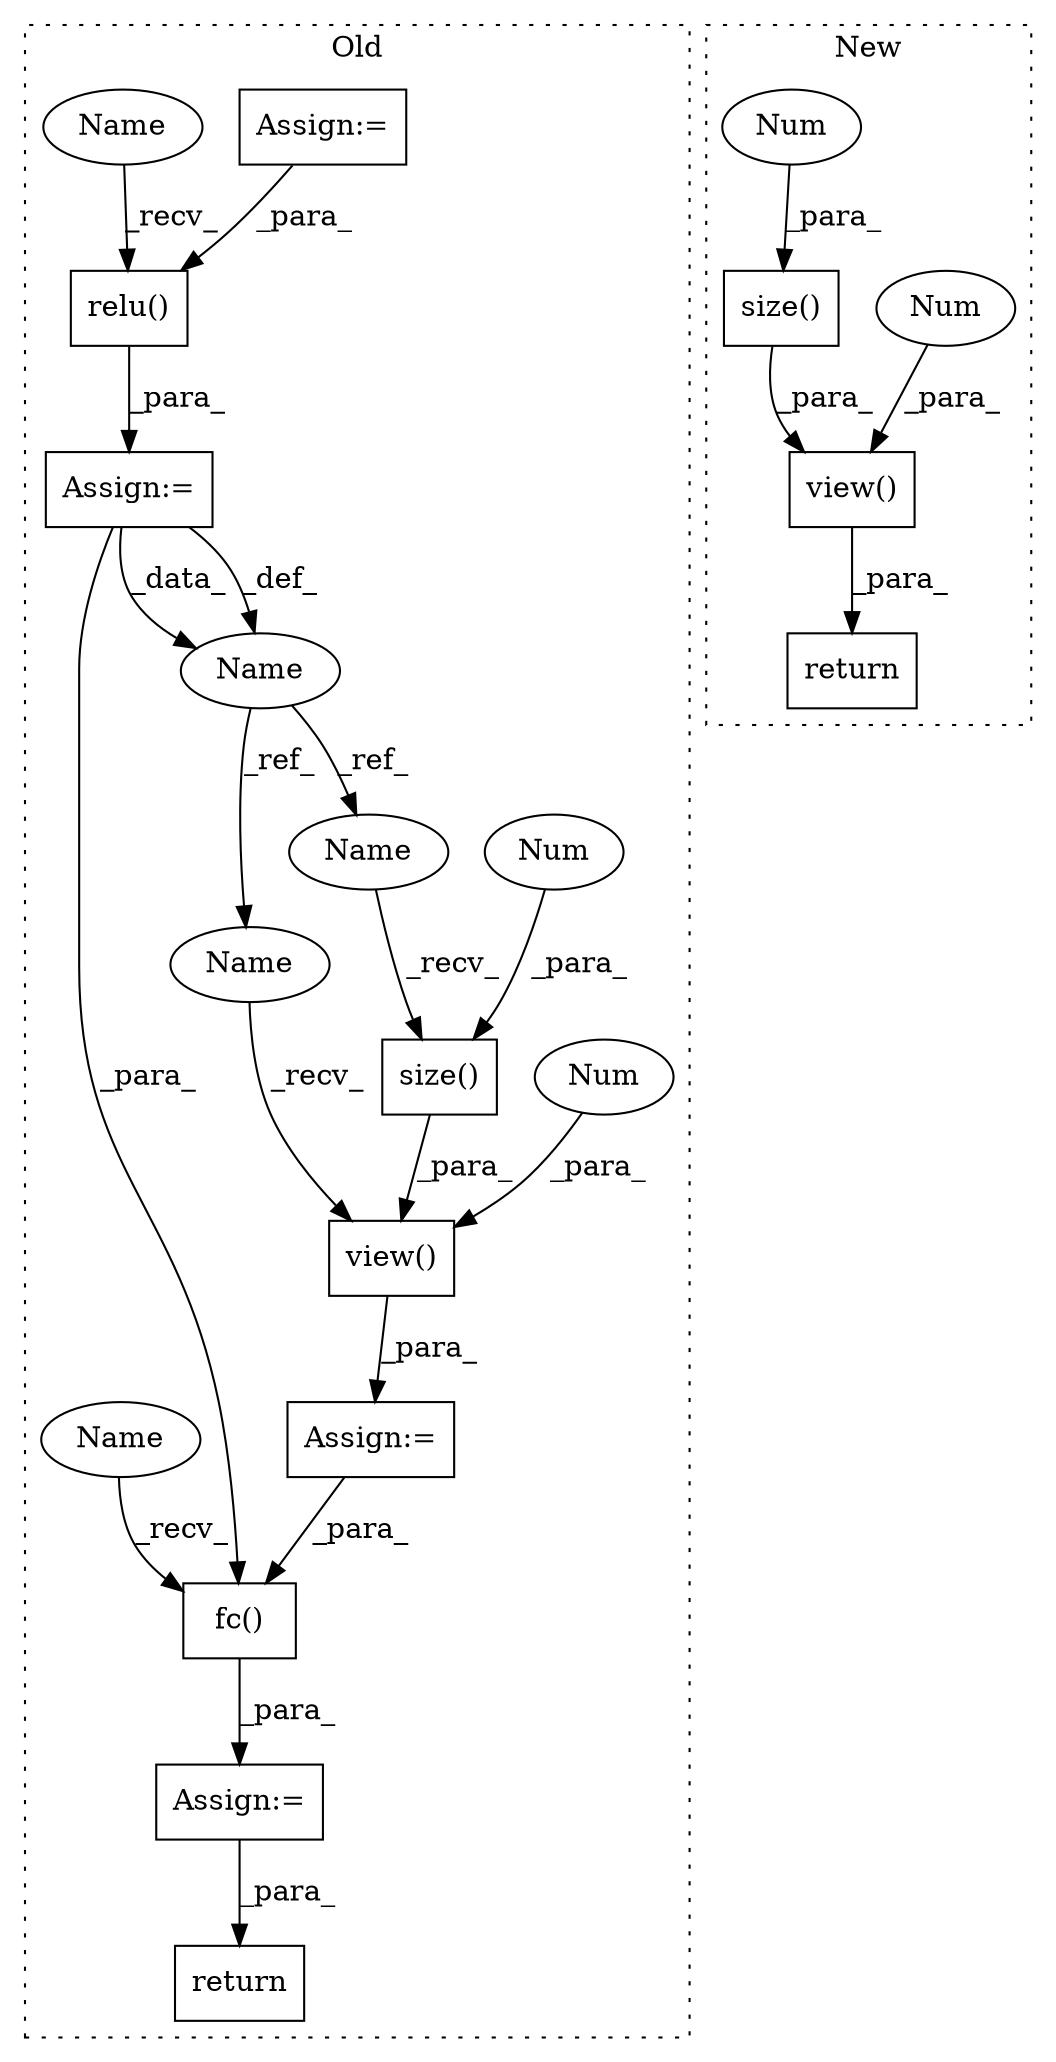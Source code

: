 digraph G {
subgraph cluster0 {
1 [label="relu()" a="75" s="4505,4516" l="10,1" shape="box"];
3 [label="Assign:=" a="68" s="4556" l="3" shape="box"];
5 [label="Assign:=" a="68" s="4479" l="3" shape="box"];
6 [label="view()" a="75" s="4559,4579" l="7,1" shape="box"];
7 [label="Num" a="76" s="4577" l="2" shape="ellipse"];
10 [label="size()" a="75" s="4566,4574" l="7,1" shape="box"];
11 [label="Num" a="76" s="4573" l="1" shape="ellipse"];
12 [label="Assign:=" a="68" s="4590" l="3" shape="box"];
13 [label="Assign:=" a="68" s="4502" l="3" shape="box"];
15 [label="return" a="93" s="4613" l="7" shape="box"];
16 [label="fc()" a="75" s="4593,4602" l="8,1" shape="box"];
17 [label="Name" a="87" s="4527" l="1" shape="ellipse"];
18 [label="Name" a="87" s="4566" l="1" shape="ellipse"];
19 [label="Name" a="87" s="4559" l="1" shape="ellipse"];
20 [label="Name" a="87" s="4505" l="4" shape="ellipse"];
21 [label="Name" a="87" s="4593" l="4" shape="ellipse"];
label = "Old";
style="dotted";
}
subgraph cluster1 {
2 [label="view()" a="75" s="5141,5201" l="40,1" shape="box"];
4 [label="Num" a="76" s="5199" l="2" shape="ellipse"];
8 [label="size()" a="75" s="5181,5196" l="14,1" shape="box"];
9 [label="Num" a="76" s="5195" l="1" shape="ellipse"];
14 [label="return" a="93" s="5246" l="7" shape="box"];
label = "New";
style="dotted";
}
1 -> 13 [label="_para_"];
2 -> 14 [label="_para_"];
3 -> 16 [label="_para_"];
4 -> 2 [label="_para_"];
5 -> 1 [label="_para_"];
6 -> 3 [label="_para_"];
7 -> 6 [label="_para_"];
8 -> 2 [label="_para_"];
9 -> 8 [label="_para_"];
10 -> 6 [label="_para_"];
11 -> 10 [label="_para_"];
12 -> 15 [label="_para_"];
13 -> 17 [label="_data_"];
13 -> 16 [label="_para_"];
13 -> 17 [label="_def_"];
16 -> 12 [label="_para_"];
17 -> 19 [label="_ref_"];
17 -> 18 [label="_ref_"];
18 -> 10 [label="_recv_"];
19 -> 6 [label="_recv_"];
20 -> 1 [label="_recv_"];
21 -> 16 [label="_recv_"];
}